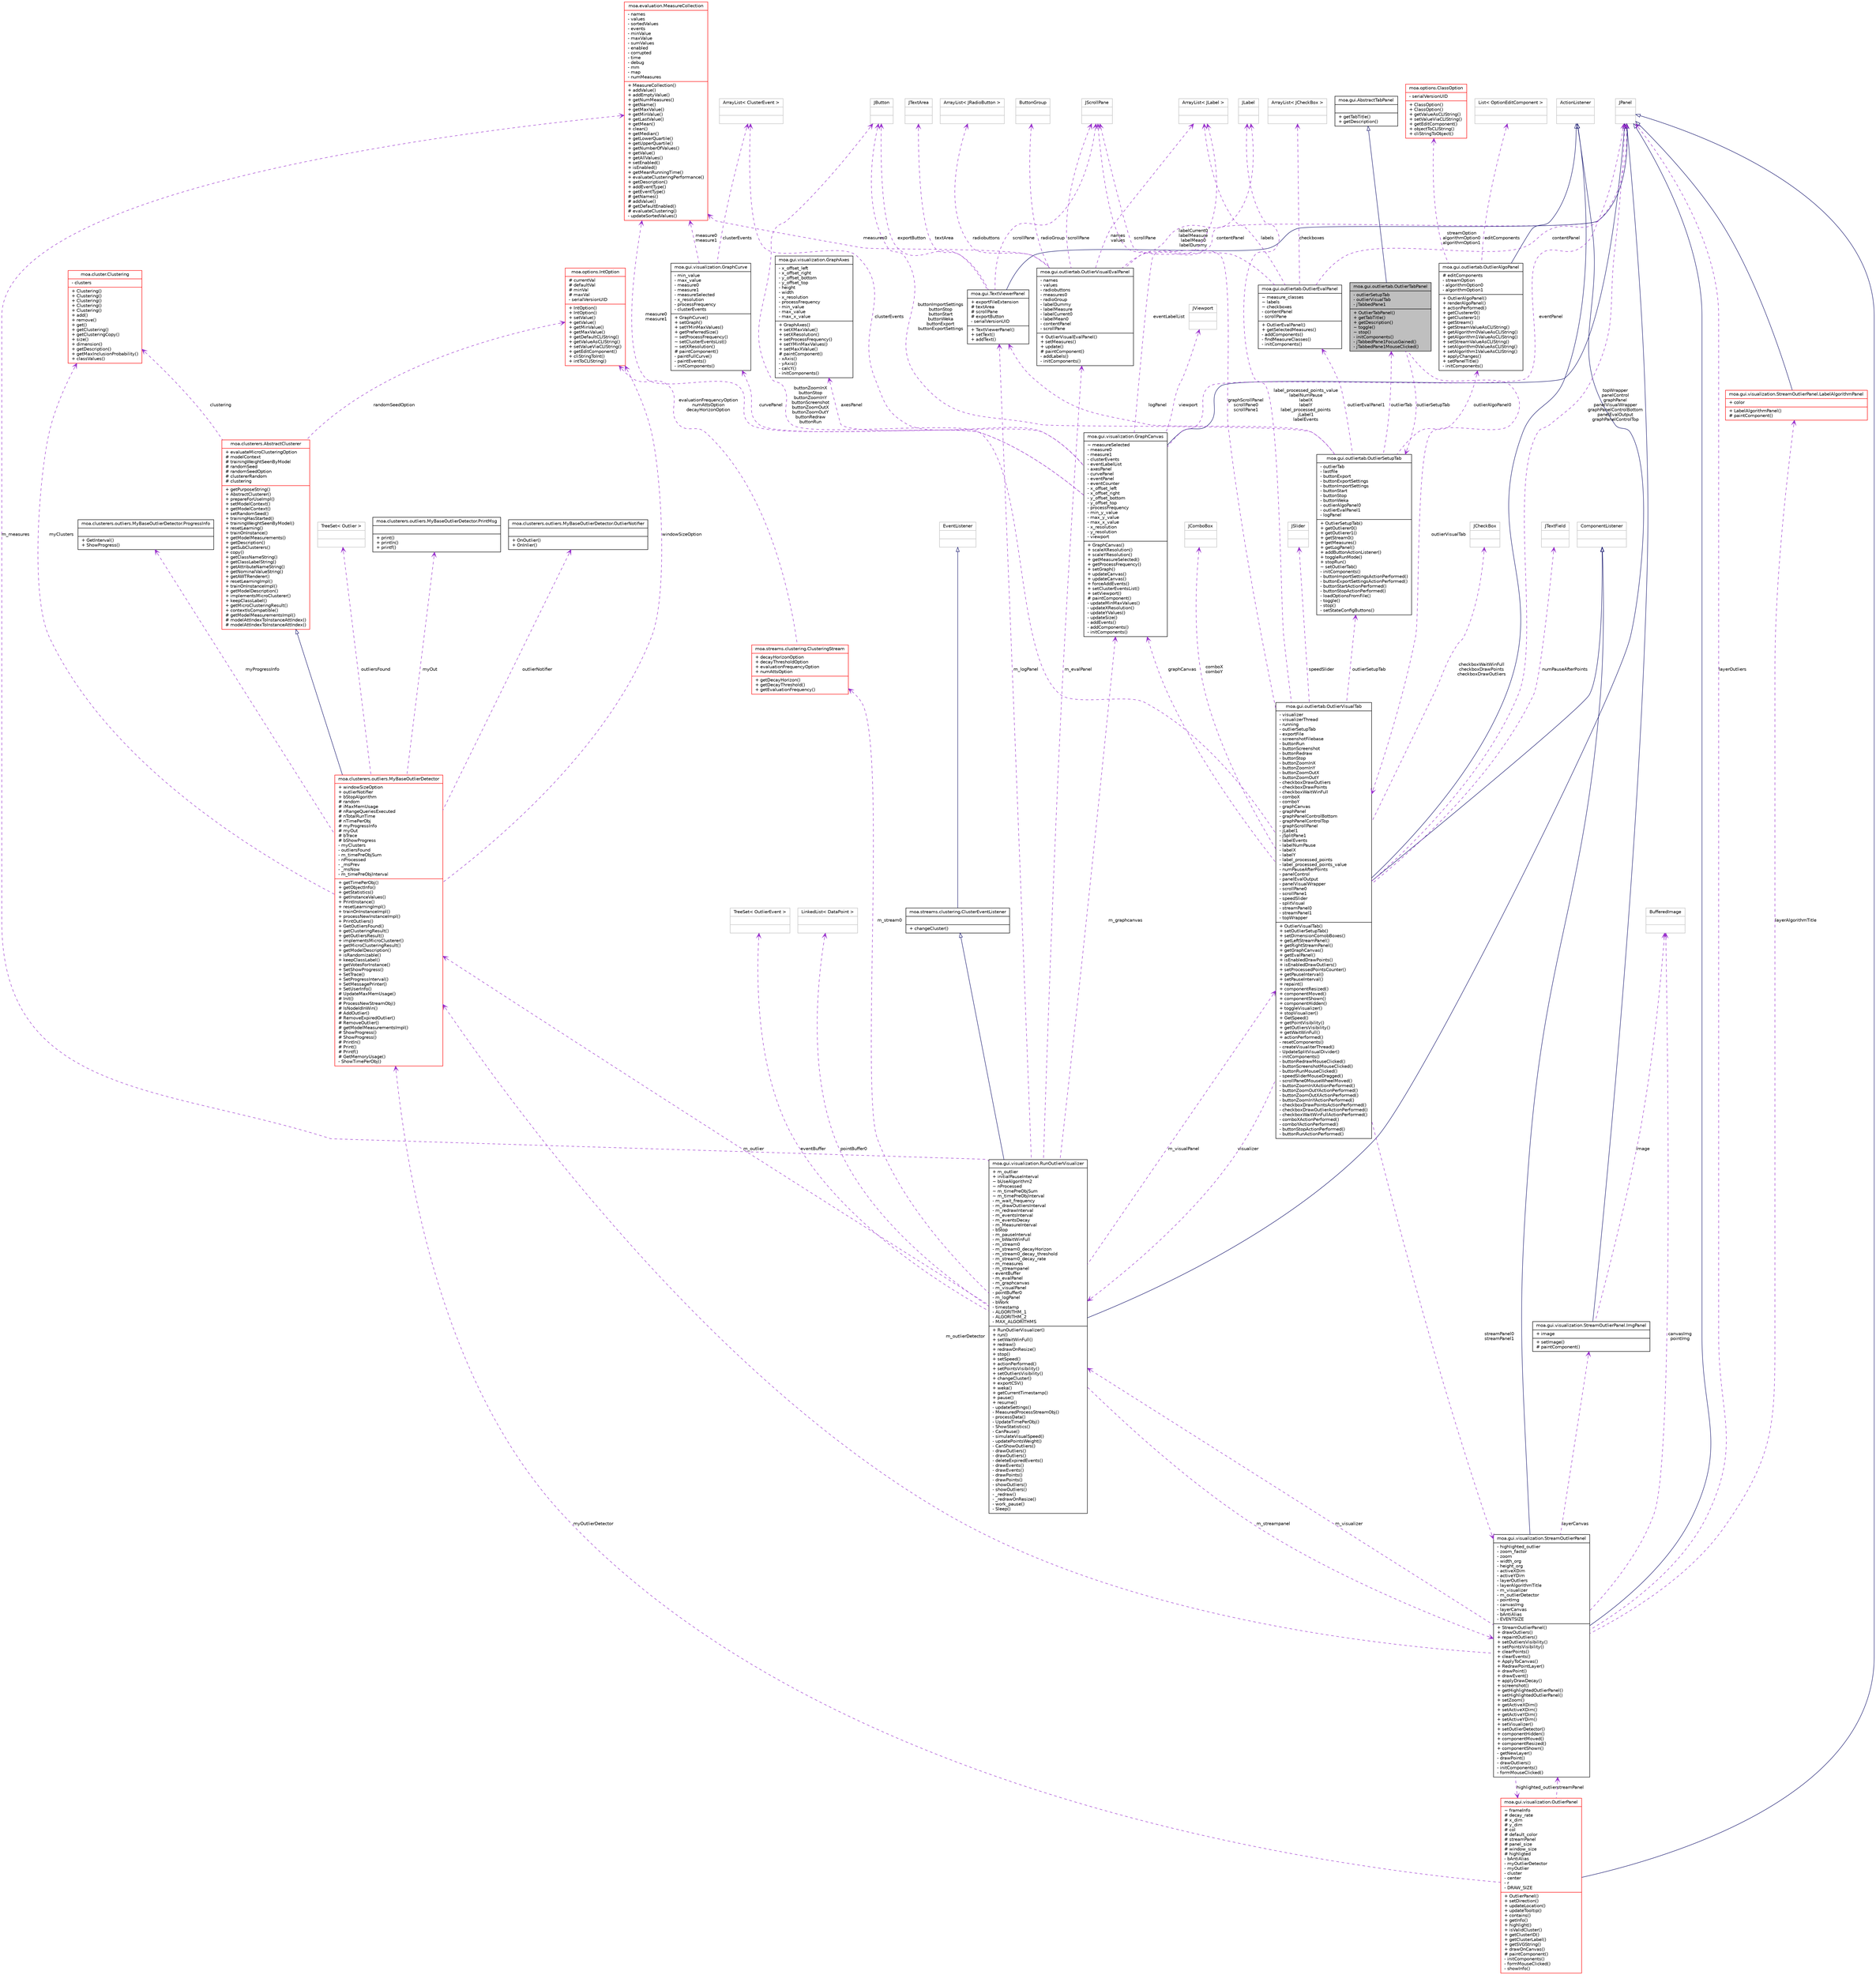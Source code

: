 digraph G
{
  edge [fontname="Helvetica",fontsize="10",labelfontname="Helvetica",labelfontsize="10"];
  node [fontname="Helvetica",fontsize="10",shape=record];
  Node1 [label="{moa.gui.outliertab.OutlierTabPanel\n|- outlierSetupTab\l- outlierVisualTab\l- jTabbedPane1\l|+ OutlierTabPanel()\l+ getTabTitle()\l+ getDescription()\l~ toggle()\l~ stop()\l- initComponents()\l- jTabbedPane1FocusGained()\l- jTabbedPane1MouseClicked()\l}",height=0.2,width=0.4,color="black", fillcolor="grey75", style="filled" fontcolor="black"];
  Node2 -> Node1 [dir=back,color="midnightblue",fontsize="10",style="solid",arrowtail="empty",fontname="Helvetica"];
  Node2 [label="{moa.gui.AbstractTabPanel\n||+ getTabTitle()\l+ getDescription()\l}",height=0.2,width=0.4,color="black", fillcolor="white", style="filled",URL="$classmoa_1_1gui_1_1AbstractTabPanel.html",tooltip="Abstract Tab Panel."];
  Node3 -> Node1 [dir=back,color="darkorchid3",fontsize="10",style="dashed",label="outlierVisualTab",arrowtail="open",fontname="Helvetica"];
  Node3 [label="{moa.gui.outliertab.OutlierVisualTab\n|- visualizer\l- visualizerThread\l- running\l- outlierSetupTab\l- exportFile\l- screenshotFilebase\l- buttonRun\l- buttonScreenshot\l- buttonRedraw\l- buttonStop\l- buttonZoomInX\l- buttonZoomInY\l- buttonZoomOutX\l- buttonZoomOutY\l- checkboxDrawOutliers\l- checkboxDrawPoints\l- checkboxWaitWinFull\l- comboX\l- comboY\l- graphCanvas\l- graphPanel\l- graphPanelControlBottom\l- graphPanelControlTop\l- graphScrollPanel\l- jLabel1\l- jSplitPane1\l- labelEvents\l- labelNumPause\l- labelX\l- labelY\l- label_processed_points\l- label_processed_points_value\l- numPauseAfterPoints\l- panelControl\l- panelEvalOutput\l- panelVisualWrapper\l- scrollPane0\l- scrollPane1\l- speedSlider\l- splitVisual\l- streamPanel0\l- streamPanel1\l- topWrapper\l|+ OutlierVisualTab()\l+ setOutlierSetupTab()\l+ setDimensionComobBoxes()\l+ getLeftStreamPanel()\l+ getRightStreamPanel()\l+ getGraphCanvas()\l+ getEvalPanel()\l+ isEnabledDrawPoints()\l+ isEnabledDrawOutliers()\l+ setProcessedPointsCounter()\l+ getPauseInterval()\l+ setPauseInterval()\l+ repaint()\l+ componentResized()\l+ componentMoved()\l+ componentShown()\l+ componentHidden()\l+ toggleVisualizer()\l+ stopVisualizer()\l+ GetSpeed()\l+ getPointVisibility()\l+ getOutliersVisibility()\l+ getWaitWinFull()\l+ actionPerformed()\l- resetComponents()\l- createVisualiterThread()\l- UpdateSplitVisualDivider()\l- initComponents()\l- buttonRedrawMouseClicked()\l- buttonScreenshotMouseClicked()\l- buttonRunMouseClicked()\l- speedSliderMouseDragged()\l- scrollPane0MouseWheelMoved()\l- buttonZoomInXActionPerformed()\l- buttonZoomOutYActionPerformed()\l- buttonZoomOutXActionPerformed()\l- buttonZoomInYActionPerformed()\l- checkboxDrawPointsActionPerformed()\l- checkboxDrawOutlierActionPerformed()\l- checkboxWaitWinFullActionPerformed()\l- comboXActionPerformed()\l- comboYActionPerformed()\l- buttonStopActionPerformed()\l- buttonRunActionPerformed()\l}",height=0.2,width=0.4,color="black", fillcolor="white", style="filled",URL="$classmoa_1_1gui_1_1outliertab_1_1OutlierVisualTab.html"];
  Node4 -> Node3 [dir=back,color="midnightblue",fontsize="10",style="solid",arrowtail="empty",fontname="Helvetica"];
  Node4 [label="{ActionListener\n||}",height=0.2,width=0.4,color="grey75", fillcolor="white", style="filled"];
  Node5 -> Node3 [dir=back,color="midnightblue",fontsize="10",style="solid",arrowtail="empty",fontname="Helvetica"];
  Node5 [label="{ComponentListener\n||}",height=0.2,width=0.4,color="grey75", fillcolor="white", style="filled"];
  Node6 -> Node3 [dir=back,color="darkorchid3",fontsize="10",style="dashed",label="speedSlider",arrowtail="open",fontname="Helvetica"];
  Node6 [label="{JSlider\n||}",height=0.2,width=0.4,color="grey75", fillcolor="white", style="filled"];
  Node7 -> Node3 [dir=back,color="darkorchid3",fontsize="10",style="dashed",label="checkboxWaitWinFull\ncheckboxDrawPoints\ncheckboxDrawOutliers",arrowtail="open",fontname="Helvetica"];
  Node7 [label="{JCheckBox\n||}",height=0.2,width=0.4,color="grey75", fillcolor="white", style="filled"];
  Node8 -> Node3 [dir=back,color="darkorchid3",fontsize="10",style="dashed",label="buttonZoomInX\nbuttonStop\nbuttonZoomInY\nbuttonScreenshot\nbuttonZoomOutX\nbuttonZoomOutY\nbuttonRedraw\nbuttonRun",arrowtail="open",fontname="Helvetica"];
  Node8 [label="{JButton\n||}",height=0.2,width=0.4,color="grey75", fillcolor="white", style="filled"];
  Node9 -> Node3 [dir=back,color="darkorchid3",fontsize="10",style="dashed",label="numPauseAfterPoints",arrowtail="open",fontname="Helvetica"];
  Node9 [label="{JTextField\n||}",height=0.2,width=0.4,color="grey75", fillcolor="white", style="filled"];
  Node10 -> Node3 [dir=back,color="darkorchid3",fontsize="10",style="dashed",label="visualizer",arrowtail="open",fontname="Helvetica"];
  Node10 [label="{moa.gui.visualization.RunOutlierVisualizer\n|+ m_outlier\l+ initialPauseInterval\l~ bUseAlgorithm2\l~ nProcessed\l~ m_timePreObjSum\l~ m_timePreObjInterval\l- m_wait_frequency\l- m_drawOutliersInterval\l- m_redrawInterval\l- m_eventsInterval\l- m_eventsDecay\l- m_MeasureInterval\l- bStop\l- m_pauseInterval\l- m_bWaitWinFull\l- m_stream0\l- m_stream0_decayHorizon\l- m_stream0_decay_threshold\l- m_stream0_decay_rate\l- m_measures\l- m_streampanel\l- eventBuffer\l- m_evalPanel\l- m_graphcanvas\l- m_visualPanel\l- pointBuffer0\l- m_logPanel\l- bWork\l- timestamp\l- ALGORITHM_1\l- ALGORITHM_2\l- MAX_ALGORITHMS\l|+ RunOutlierVisualizer()\l+ run()\l+ setWaitWinFull()\l+ redraw()\l+ redrawOnResize()\l+ stop()\l+ setSpeed()\l+ actionPerformed()\l+ setPointsVisibility()\l+ setOutliersVisibility()\l+ changeCluster()\l+ exportCSV()\l+ weka()\l+ getCurrentTimestamp()\l+ pause()\l+ resume()\l- updateSettings()\l- MeasuredProcessStreamObj()\l- processData()\l- UpdateTimePerObj()\l- ShowStatistics()\l- CanPause()\l- simulateVisualSpeed()\l- updatePointsWeight()\l- CanShowOutliers()\l- drawOutliers()\l- drawOutliers()\l- deleteExpiredEvents()\l- drawEvents()\l- drawEvents()\l- drawPoints()\l- drawPoints()\l- showOutliers()\l- showOutliers()\l- _redraw()\l- _redrawOnResize()\l- work_pause()\l- Sleep()\l}",height=0.2,width=0.4,color="black", fillcolor="white", style="filled",URL="$classmoa_1_1gui_1_1visualization_1_1RunOutlierVisualizer.html"];
  Node4 -> Node10 [dir=back,color="midnightblue",fontsize="10",style="solid",arrowtail="empty",fontname="Helvetica"];
  Node11 -> Node10 [dir=back,color="midnightblue",fontsize="10",style="solid",arrowtail="empty",fontname="Helvetica"];
  Node11 [label="{moa.streams.clustering.ClusterEventListener\n||+ changeCluster()\l}",height=0.2,width=0.4,color="black", fillcolor="white", style="filled",URL="$interfacemoa_1_1streams_1_1clustering_1_1ClusterEventListener.html"];
  Node12 -> Node11 [dir=back,color="midnightblue",fontsize="10",style="solid",arrowtail="empty",fontname="Helvetica"];
  Node12 [label="{EventListener\n||}",height=0.2,width=0.4,color="grey75", fillcolor="white", style="filled"];
  Node3 -> Node10 [dir=back,color="darkorchid3",fontsize="10",style="dashed",label="m_visualPanel",arrowtail="open",fontname="Helvetica"];
  Node13 -> Node10 [dir=back,color="darkorchid3",fontsize="10",style="dashed",label="m_evalPanel",arrowtail="open",fontname="Helvetica"];
  Node13 [label="{moa.gui.outliertab.OutlierVisualEvalPanel\n|- names\l- values\l- radiobuttons\l- measures0\l- radioGroup\l- labelDummy\l- labelMeasure\l- labelCurrent0\l- labelMean0\l- contentPanel\l- scrollPane\l|+ OutlierVisualEvalPanel()\l+ setMeasures()\l+ update()\l# paintComponent()\l- addLabels()\l- initComponents()\l}",height=0.2,width=0.4,color="black", fillcolor="white", style="filled",URL="$classmoa_1_1gui_1_1outliertab_1_1OutlierVisualEvalPanel.html"];
  Node14 -> Node13 [dir=back,color="darkorchid3",fontsize="10",style="dashed",label="radiobuttons",arrowtail="open",fontname="Helvetica"];
  Node14 [label="{ArrayList\< JRadioButton \>\n||}",height=0.2,width=0.4,color="grey75", fillcolor="white", style="filled"];
  Node15 -> Node13 [dir=back,color="darkorchid3",fontsize="10",style="dashed",label="radioGroup",arrowtail="open",fontname="Helvetica"];
  Node15 [label="{ButtonGroup\n||}",height=0.2,width=0.4,color="grey75", fillcolor="white", style="filled"];
  Node16 -> Node13 [dir=back,color="darkorchid3",fontsize="10",style="dashed",label="names\nvalues",arrowtail="open",fontname="Helvetica"];
  Node16 [label="{ArrayList\< JLabel \>\n||}",height=0.2,width=0.4,color="grey75", fillcolor="white", style="filled"];
  Node17 -> Node13 [dir=back,color="darkorchid3",fontsize="10",style="dashed",label="measures0",arrowtail="open",fontname="Helvetica"];
  Node17 [label="{moa.evaluation.MeasureCollection\n|- names\l- values\l- sortedValues\l- events\l- minValue\l- maxValue\l- sumValues\l- enabled\l- corrupted\l- time\l- debug\l- mm\l- map\l- numMeasures\l|+ MeasureCollection()\l+ addValue()\l+ addEmptyValue()\l+ getNumMeasures()\l+ getName()\l+ getMaxValue()\l+ getMinValue()\l+ getLastValue()\l+ getMean()\l+ clean()\l+ getMedian()\l+ getLowerQuartile()\l+ getUpperQuartile()\l+ getNumberOfValues()\l+ getValue()\l+ getAllValues()\l+ setEnabled()\l+ isEnabled()\l+ getMeanRunningTime()\l+ evaluateClusteringPerformance()\l+ getDescription()\l+ addEventType()\l+ getEventType()\l# getNames()\l# addValue()\l# getDefaultEnabled()\l# evaluateClustering()\l- updateSortedValues()\l}",height=0.2,width=0.4,color="red", fillcolor="white", style="filled",URL="$classmoa_1_1evaluation_1_1MeasureCollection.html"];
  Node18 -> Node13 [dir=back,color="darkorchid3",fontsize="10",style="dashed",label="labelCurrent0\nlabelMeasure\nlabelMean0\nlabelDummy",arrowtail="open",fontname="Helvetica"];
  Node18 [label="{JLabel\n||}",height=0.2,width=0.4,color="grey75", fillcolor="white", style="filled"];
  Node19 -> Node13 [dir=back,color="darkorchid3",fontsize="10",style="dashed",label="contentPanel",arrowtail="open",fontname="Helvetica"];
  Node19 [label="{JPanel\n||}",height=0.2,width=0.4,color="grey75", fillcolor="white", style="filled"];
  Node20 -> Node13 [dir=back,color="darkorchid3",fontsize="10",style="dashed",label="scrollPane",arrowtail="open",fontname="Helvetica"];
  Node20 [label="{JScrollPane\n||}",height=0.2,width=0.4,color="grey75", fillcolor="white", style="filled"];
  Node21 -> Node10 [dir=back,color="darkorchid3",fontsize="10",style="dashed",label="m_outlier",arrowtail="open",fontname="Helvetica"];
  Node21 [label="{moa.clusterers.outliers.MyBaseOutlierDetector\n|+ windowSizeOption\l+ outlierNotifier\l+ bStopAlgorithm\l# random\l# iMaxMemUsage\l# nRangeQueriesExecuted\l# nTotalRunTime\l# nTimePerObj\l# myProgressInfo\l# myOut\l# bTrace\l# bShowProgress\l- myClusters\l- outliersFound\l- m_timePreObjSum\l- nProcessed\l- _msPrev\l- _msNow\l- m_timePreObjInterval\l|+ getTimePerObj()\l+ getObjectInfo()\l+ getStatistics()\l+ getInstanceValues()\l+ PrintInstance()\l+ resetLearningImpl()\l+ trainOnInstanceImpl()\l+ processNewInstanceImpl()\l+ PrintOutliers()\l+ GetOutliersFound()\l+ getClusteringResult()\l+ getOutliersResult()\l+ implementsMicroClusterer()\l+ getMicroClusteringResult()\l+ getModelDescription()\l+ isRandomizable()\l+ keepClassLabel()\l+ getVotesForInstance()\l+ SetShowProgress()\l+ SetTrace()\l+ SetProgressInterval()\l+ SetMessagePrinter()\l+ SetUserInfo()\l# UpdateMaxMemUsage()\l# Init()\l# ProcessNewStreamObj()\l# IsNodeIdInWin()\l# AddOutlier()\l# RemoveExpiredOutlier()\l# RemoveOutlier()\l# getModelMeasurementsImpl()\l# ShowProgress()\l# ShowProgress()\l# Println()\l# Print()\l# Printf()\l# GetMemoryUsage()\l- ShowTimePerObj()\l}",height=0.2,width=0.4,color="red", fillcolor="white", style="filled",URL="$classmoa_1_1clusterers_1_1outliers_1_1MyBaseOutlierDetector.html"];
  Node22 -> Node21 [dir=back,color="midnightblue",fontsize="10",style="solid",arrowtail="empty",fontname="Helvetica"];
  Node22 [label="{moa.clusterers.AbstractClusterer\n|+ evaluateMicroClusteringOption\l# modelContext\l# trainingWeightSeenByModel\l# randomSeed\l# randomSeedOption\l# clustererRandom\l# clustering\l|+ getPurposeString()\l+ AbstractClusterer()\l+ prepareForUseImpl()\l+ setModelContext()\l+ getModelContext()\l+ setRandomSeed()\l+ trainingHasStarted()\l+ trainingWeightSeenByModel()\l+ resetLearning()\l+ trainOnInstance()\l+ getModelMeasurements()\l+ getDescription()\l+ getSubClusterers()\l+ copy()\l+ getClassNameString()\l+ getClassLabelString()\l+ getAttributeNameString()\l+ getNominalValueString()\l+ getAWTRenderer()\l+ resetLearningImpl()\l+ trainOnInstanceImpl()\l+ getModelDescription()\l+ implementsMicroClusterer()\l+ keepClassLabel()\l+ getMicroClusteringResult()\l+ contextIsCompatible()\l# getModelMeasurementsImpl()\l# modelAttIndexToInstanceAttIndex()\l# modelAttIndexToInstanceAttIndex()\l}",height=0.2,width=0.4,color="red", fillcolor="white", style="filled",URL="$classmoa_1_1clusterers_1_1AbstractClusterer.html"];
  Node23 -> Node22 [dir=back,color="darkorchid3",fontsize="10",style="dashed",label="clustering",arrowtail="open",fontname="Helvetica"];
  Node23 [label="{moa.cluster.Clustering\n|- clusters\l|+ Clustering()\l+ Clustering()\l+ Clustering()\l+ Clustering()\l+ Clustering()\l+ add()\l+ remove()\l+ get()\l+ getClustering()\l+ getClusteringCopy()\l+ size()\l+ dimension()\l+ getDescription()\l+ getMaxInclusionProbability()\l+ classValues()\l}",height=0.2,width=0.4,color="red", fillcolor="white", style="filled",URL="$classmoa_1_1cluster_1_1Clustering.html"];
  Node24 -> Node22 [dir=back,color="darkorchid3",fontsize="10",style="dashed",label="randomSeedOption",arrowtail="open",fontname="Helvetica"];
  Node24 [label="{moa.options.IntOption\n|# currentVal\l# defaultVal\l# minVal\l# maxVal\l- serialVersionUID\l|+ IntOption()\l+ IntOption()\l+ setValue()\l+ getValue()\l+ getMinValue()\l+ getMaxValue()\l+ getDefaultCLIString()\l+ getValueAsCLIString()\l+ setValueViaCLIString()\l+ getEditComponent()\l+ cliStringToInt()\l+ intToCLIString()\l}",height=0.2,width=0.4,color="red", fillcolor="white", style="filled",URL="$classmoa_1_1options_1_1IntOption.html",tooltip="Int option."];
  Node25 -> Node21 [dir=back,color="darkorchid3",fontsize="10",style="dashed",label="outliersFound",arrowtail="open",fontname="Helvetica"];
  Node25 [label="{TreeSet\< Outlier \>\n||}",height=0.2,width=0.4,color="grey75", fillcolor="white", style="filled"];
  Node26 -> Node21 [dir=back,color="darkorchid3",fontsize="10",style="dashed",label="myOut",arrowtail="open",fontname="Helvetica"];
  Node26 [label="{moa.clusterers.outliers.MyBaseOutlierDetector.PrintMsg\n||+ print()\l+ println()\l+ printf()\l}",height=0.2,width=0.4,color="black", fillcolor="white", style="filled",URL="$interfacemoa_1_1clusterers_1_1outliers_1_1MyBaseOutlierDetector_1_1PrintMsg.html"];
  Node23 -> Node21 [dir=back,color="darkorchid3",fontsize="10",style="dashed",label="myClusters",arrowtail="open",fontname="Helvetica"];
  Node24 -> Node21 [dir=back,color="darkorchid3",fontsize="10",style="dashed",label="windowSizeOption",arrowtail="open",fontname="Helvetica"];
  Node27 -> Node21 [dir=back,color="darkorchid3",fontsize="10",style="dashed",label="outlierNotifier",arrowtail="open",fontname="Helvetica"];
  Node27 [label="{moa.clusterers.outliers.MyBaseOutlierDetector.OutlierNotifier\n||+ OnOutlier()\l+ OnInlier()\l}",height=0.2,width=0.4,color="black", fillcolor="white", style="filled",URL="$classmoa_1_1clusterers_1_1outliers_1_1MyBaseOutlierDetector_1_1OutlierNotifier.html"];
  Node28 -> Node21 [dir=back,color="darkorchid3",fontsize="10",style="dashed",label="myProgressInfo",arrowtail="open",fontname="Helvetica"];
  Node28 [label="{moa.clusterers.outliers.MyBaseOutlierDetector.ProgressInfo\n||+ GetInterval()\l+ ShowProgress()\l}",height=0.2,width=0.4,color="black", fillcolor="white", style="filled",URL="$interfacemoa_1_1clusterers_1_1outliers_1_1MyBaseOutlierDetector_1_1ProgressInfo.html"];
  Node29 -> Node10 [dir=back,color="darkorchid3",fontsize="10",style="dashed",label="m_logPanel",arrowtail="open",fontname="Helvetica"];
  Node29 [label="{moa.gui.TextViewerPanel\n|+ exportFileExtension\l# textArea\l# scrollPane\l# exportButton\l- serialVersionUID\l|+ TextViewerPanel()\l+ setText()\l+ addText()\l}",height=0.2,width=0.4,color="black", fillcolor="white", style="filled",URL="$classmoa_1_1gui_1_1TextViewerPanel.html",tooltip="This panel displays text."];
  Node19 -> Node29 [dir=back,color="midnightblue",fontsize="10",style="solid",arrowtail="empty",fontname="Helvetica"];
  Node8 -> Node29 [dir=back,color="darkorchid3",fontsize="10",style="dashed",label="exportButton",arrowtail="open",fontname="Helvetica"];
  Node30 -> Node29 [dir=back,color="darkorchid3",fontsize="10",style="dashed",label="textArea",arrowtail="open",fontname="Helvetica"];
  Node30 [label="{JTextArea\n||}",height=0.2,width=0.4,color="grey75", fillcolor="white", style="filled"];
  Node20 -> Node29 [dir=back,color="darkorchid3",fontsize="10",style="dashed",label="scrollPane",arrowtail="open",fontname="Helvetica"];
  Node31 -> Node10 [dir=back,color="darkorchid3",fontsize="10",style="dashed",label="eventBuffer",arrowtail="open",fontname="Helvetica"];
  Node31 [label="{TreeSet\< OutlierEvent \>\n||}",height=0.2,width=0.4,color="grey75", fillcolor="white", style="filled"];
  Node17 -> Node10 [dir=back,color="darkorchid3",fontsize="10",style="dashed",label="m_measures",arrowtail="open",fontname="Helvetica"];
  Node32 -> Node10 [dir=back,color="darkorchid3",fontsize="10",style="dashed",label="m_stream0",arrowtail="open",fontname="Helvetica"];
  Node32 [label="{moa.streams.clustering.ClusteringStream\n|+ decayHorizonOption\l+ decayThresholdOption\l+ evaluationFrequencyOption\l+ numAttsOption\l|+ getDecayHorizon()\l+ getDecayThreshold()\l+ getEvaluationFrequency()\l}",height=0.2,width=0.4,color="red", fillcolor="white", style="filled",URL="$classmoa_1_1streams_1_1clustering_1_1ClusteringStream.html"];
  Node24 -> Node32 [dir=back,color="darkorchid3",fontsize="10",style="dashed",label="evaluationFrequencyOption\nnumAttsOption\ndecayHorizonOption",arrowtail="open",fontname="Helvetica"];
  Node33 -> Node10 [dir=back,color="darkorchid3",fontsize="10",style="dashed",label="m_graphcanvas",arrowtail="open",fontname="Helvetica"];
  Node33 [label="{moa.gui.visualization.GraphCanvas\n|~ measureSelected\l- measure0\l- measure1\l- clusterEvents\l- eventLabelList\l- axesPanel\l- curvePanel\l- eventPanel\l- eventCounter\l- x_offset_left\l- x_offset_right\l- y_offset_bottom\l- y_offset_top\l- processFrequency\l- min_y_value\l- max_y_value\l- max_x_value\l- x_resolution\l- y_resolution\l- viewport\l|+ GraphCanvas()\l+ scaleXResolution()\l+ scaleYResolution()\l+ getMeasureSelected()\l+ getProcessFrequency()\l+ setGraph()\l+ updateCanvas()\l+ updateCanvas()\l+ forceAddEvents()\l+ setClusterEventsList()\l+ setViewport()\l# paintComponent()\l- updateMinMaxValues()\l- updateXResolution()\l- updateYValues()\l- updateSize()\l- addEvents()\l- addComponents()\l- initComponents()\l}",height=0.2,width=0.4,color="black", fillcolor="white", style="filled",URL="$classmoa_1_1gui_1_1visualization_1_1GraphCanvas.html"];
  Node19 -> Node33 [dir=back,color="midnightblue",fontsize="10",style="solid",arrowtail="empty",fontname="Helvetica"];
  Node34 -> Node33 [dir=back,color="darkorchid3",fontsize="10",style="dashed",label="curvePanel",arrowtail="open",fontname="Helvetica"];
  Node34 [label="{moa.gui.visualization.GraphCurve\n|- min_value\l- max_value\l- measure0\l- measure1\l- measureSelected\l- x_resolution\l- processFrequency\l- clusterEvents\l|+ GraphCurve()\l+ setGraph()\l+ setYMinMaxValues()\l+ getPreferredSize()\l~ setProcessFrequency()\l~ setClusterEventsList()\l~ setXResolution()\l# paintComponent()\l- paintFullCurve()\l- paintEvents()\l- initComponents()\l}",height=0.2,width=0.4,color="black", fillcolor="white", style="filled",URL="$classmoa_1_1gui_1_1visualization_1_1GraphCurve.html"];
  Node17 -> Node34 [dir=back,color="darkorchid3",fontsize="10",style="dashed",label="measure0\nmeasure1",arrowtail="open",fontname="Helvetica"];
  Node35 -> Node34 [dir=back,color="darkorchid3",fontsize="10",style="dashed",label="clusterEvents",arrowtail="open",fontname="Helvetica"];
  Node35 [label="{ArrayList\< ClusterEvent \>\n||}",height=0.2,width=0.4,color="grey75", fillcolor="white", style="filled"];
  Node16 -> Node33 [dir=back,color="darkorchid3",fontsize="10",style="dashed",label="eventLabelList",arrowtail="open",fontname="Helvetica"];
  Node36 -> Node33 [dir=back,color="darkorchid3",fontsize="10",style="dashed",label="viewport",arrowtail="open",fontname="Helvetica"];
  Node36 [label="{JViewport\n||}",height=0.2,width=0.4,color="grey75", fillcolor="white", style="filled"];
  Node17 -> Node33 [dir=back,color="darkorchid3",fontsize="10",style="dashed",label="measure0\nmeasure1",arrowtail="open",fontname="Helvetica"];
  Node19 -> Node33 [dir=back,color="darkorchid3",fontsize="10",style="dashed",label="eventPanel",arrowtail="open",fontname="Helvetica"];
  Node37 -> Node33 [dir=back,color="darkorchid3",fontsize="10",style="dashed",label="axesPanel",arrowtail="open",fontname="Helvetica"];
  Node37 [label="{moa.gui.visualization.GraphAxes\n|- x_offset_left\l- x_offset_right\l- y_offset_bottom\l- y_offset_top\l- height\l- width\l- x_resolution\l- processFrequency\l- min_value\l- max_value\l- max_x_value\l|+ GraphAxes()\l+ setXMaxValue()\l+ setXResolution()\l+ setProcessFrequency()\l+ setYMinMaxValues()\l+ setMaxXValue()\l# paintComponent()\l- xAxis()\l- yAxis()\l- calcY()\l- initComponents()\l}",height=0.2,width=0.4,color="black", fillcolor="white", style="filled",URL="$classmoa_1_1gui_1_1visualization_1_1GraphAxes.html"];
  Node35 -> Node33 [dir=back,color="darkorchid3",fontsize="10",style="dashed",label="clusterEvents",arrowtail="open",fontname="Helvetica"];
  Node38 -> Node10 [dir=back,color="darkorchid3",fontsize="10",style="dashed",label="m_streampanel",arrowtail="open",fontname="Helvetica"];
  Node38 [label="{moa.gui.visualization.StreamOutlierPanel\n|- highlighted_outlier\l- zoom_factor\l- zoom\l- width_org\l- height_org\l- activeXDim\l- activeYDim\l- layerOutliers\l- layerAlgorithmTitle\l- m_visualizer\l- m_outlierDetector\l- pointImg\l- canvasImg\l- layerCanvas\l- bAntiAlias\l- EVENTSIZE\l|+ StreamOutlierPanel()\l+ drawOutliers()\l+ repaintOutliers()\l+ setOutliersVisibility()\l+ setPointsVisibility()\l+ clearPoints()\l+ clearEvents()\l+ ApplyToCanvas()\l+ RedrawPointLayer()\l+ drawPoint()\l+ drawEvent()\l+ applyDrawDecay()\l+ screenshot()\l+ getHighlightedOutlierPanel()\l+ setHighlightedOutlierPanel()\l+ setZoom()\l+ getActiveXDim()\l+ setActiveXDim()\l+ getActiveYDim()\l+ setActiveYDim()\l+ setVisualizer()\l+ setOutlierDetector()\l+ componentHidden()\l+ componentMoved()\l+ componentResized()\l+ componentShown()\l- getNewLayer()\l- drawPoint()\l- drawOutliers()\l- initComponents()\l- formMouseClicked()\l}",height=0.2,width=0.4,color="black", fillcolor="white", style="filled",URL="$classmoa_1_1gui_1_1visualization_1_1StreamOutlierPanel.html"];
  Node19 -> Node38 [dir=back,color="midnightblue",fontsize="10",style="solid",arrowtail="empty",fontname="Helvetica"];
  Node5 -> Node38 [dir=back,color="midnightblue",fontsize="10",style="solid",arrowtail="empty",fontname="Helvetica"];
  Node10 -> Node38 [dir=back,color="darkorchid3",fontsize="10",style="dashed",label="m_visualizer",arrowtail="open",fontname="Helvetica"];
  Node39 -> Node38 [dir=back,color="darkorchid3",fontsize="10",style="dashed",label="layerCanvas",arrowtail="open",fontname="Helvetica"];
  Node39 [label="{moa.gui.visualization.StreamOutlierPanel.ImgPanel\n|+ image\l|+ setImage()\l# paintComponent()\l}",height=0.2,width=0.4,color="black", fillcolor="white", style="filled",URL="$classmoa_1_1gui_1_1visualization_1_1StreamOutlierPanel_1_1ImgPanel.html"];
  Node19 -> Node39 [dir=back,color="midnightblue",fontsize="10",style="solid",arrowtail="empty",fontname="Helvetica"];
  Node40 -> Node39 [dir=back,color="darkorchid3",fontsize="10",style="dashed",label="image",arrowtail="open",fontname="Helvetica"];
  Node40 [label="{BufferedImage\n||}",height=0.2,width=0.4,color="grey75", fillcolor="white", style="filled"];
  Node21 -> Node38 [dir=back,color="darkorchid3",fontsize="10",style="dashed",label="m_outlierDetector",arrowtail="open",fontname="Helvetica"];
  Node41 -> Node38 [dir=back,color="darkorchid3",fontsize="10",style="dashed",label="highlighted_outlier",arrowtail="open",fontname="Helvetica"];
  Node41 [label="{moa.gui.visualization.OutlierPanel\n|~ frameInfo\l# decay_rate\l# x_dim\l# y_dim\l# col\l# default_color\l# streamPanel\l# panel_size\l# window_size\l# highligted\l- bAntiAlias\l- myOutlierDetector\l- myOutlier\l- cluster\l- center\l- r\l- DRAW_SIZE\l|+ OutlierPanel()\l+ setDirection()\l+ updateLocation()\l+ updateTooltip()\l+ contains()\l+ getInfo()\l+ highlight()\l+ isValidCluster()\l+ getClusterID()\l+ getClusterLabel()\l+ getSVGString()\l+ drawOnCanvas()\l# paintComponent()\l- initComponents()\l- formMouseClicked()\l- showInfo()\l}",height=0.2,width=0.4,color="red", fillcolor="white", style="filled",URL="$classmoa_1_1gui_1_1visualization_1_1OutlierPanel.html"];
  Node19 -> Node41 [dir=back,color="midnightblue",fontsize="10",style="solid",arrowtail="empty",fontname="Helvetica"];
  Node21 -> Node41 [dir=back,color="darkorchid3",fontsize="10",style="dashed",label="myOutlierDetector",arrowtail="open",fontname="Helvetica"];
  Node38 -> Node41 [dir=back,color="darkorchid3",fontsize="10",style="dashed",label="streamPanel",arrowtail="open",fontname="Helvetica"];
  Node40 -> Node38 [dir=back,color="darkorchid3",fontsize="10",style="dashed",label="canvasImg\npointImg",arrowtail="open",fontname="Helvetica"];
  Node19 -> Node38 [dir=back,color="darkorchid3",fontsize="10",style="dashed",label="layerOutliers",arrowtail="open",fontname="Helvetica"];
  Node42 -> Node38 [dir=back,color="darkorchid3",fontsize="10",style="dashed",label="layerAlgorithmTitle",arrowtail="open",fontname="Helvetica"];
  Node42 [label="{moa.gui.visualization.StreamOutlierPanel.LabelAlgorithmPanel\n|+ color\l|+ LabelAlgorithmPanel()\l# paintComponent()\l}",height=0.2,width=0.4,color="red", fillcolor="white", style="filled",URL="$classmoa_1_1gui_1_1visualization_1_1StreamOutlierPanel_1_1LabelAlgorithmPanel.html"];
  Node19 -> Node42 [dir=back,color="midnightblue",fontsize="10",style="solid",arrowtail="empty",fontname="Helvetica"];
  Node43 -> Node10 [dir=back,color="darkorchid3",fontsize="10",style="dashed",label="pointBuffer0",arrowtail="open",fontname="Helvetica"];
  Node43 [label="{LinkedList\< DataPoint \>\n||}",height=0.2,width=0.4,color="grey75", fillcolor="white", style="filled"];
  Node44 -> Node3 [dir=back,color="darkorchid3",fontsize="10",style="dashed",label="outlierSetupTab",arrowtail="open",fontname="Helvetica"];
  Node44 [label="{moa.gui.outliertab.OutlierSetupTab\n|- outlierTab\l- lastfile\l- buttonExport\l- buttonExportSettings\l- buttonImportSettings\l- buttonStart\l- buttonStop\l- buttonWeka\l- outlierAlgoPanel0\l- outlierEvalPanel1\l- logPanel\l|+ OutlierSetupTab()\l+ getOutlierer0()\l+ getOutlierer1()\l+ getStream0()\l+ getMeasures()\l+ getLogPanel()\l+ addButtonActionListener()\l+ toggleRunMode()\l+ stopRun()\l~ setOutlierTab()\l- initComponents()\l- buttonImportSettingsActionPerformed()\l- buttonExportSettingsActionPerformed()\l- buttonStartActionPerformed()\l- buttonStopActionPerformed()\l- loadOptionsFromFile()\l- toggle()\l- stop()\l- setStateConfigButtons()\l}",height=0.2,width=0.4,color="black", fillcolor="white", style="filled",URL="$classmoa_1_1gui_1_1outliertab_1_1OutlierSetupTab.html"];
  Node45 -> Node44 [dir=back,color="darkorchid3",fontsize="10",style="dashed",label="outlierAlgoPanel0",arrowtail="open",fontname="Helvetica"];
  Node45 [label="{moa.gui.outliertab.OutlierAlgoPanel\n|# editComponents\l- streamOption\l- algorithmOption0\l- algorithmOption1\l|+ OutlierAlgoPanel()\l+ renderAlgoPanel()\l+ actionPerformed()\l+ getClusterer0()\l+ getClusterer1()\l+ getStream()\l+ getStreamValueAsCLIString()\l+ getAlgorithm0ValueAsCLIString()\l+ getAlgorithm1ValueAsCLIString()\l+ setStreamValueAsCLIString()\l+ setAlgorithm0ValueAsCLIString()\l+ setAlgorithm1ValueAsCLIString()\l+ applyChanges()\l+ setPanelTitle()\l- initComponents()\l}",height=0.2,width=0.4,color="black", fillcolor="white", style="filled",URL="$classmoa_1_1gui_1_1outliertab_1_1OutlierAlgoPanel.html"];
  Node4 -> Node45 [dir=back,color="midnightblue",fontsize="10",style="solid",arrowtail="empty",fontname="Helvetica"];
  Node46 -> Node45 [dir=back,color="darkorchid3",fontsize="10",style="dashed",label="streamOption\nalgorithmOption0\nalgorithmOption1",arrowtail="open",fontname="Helvetica"];
  Node46 [label="{moa.options.ClassOption\n|- serialVersionUID\l|+ ClassOption()\l+ ClassOption()\l+ getValueAsCLIString()\l+ setValueViaCLIString()\l+ getEditComponent()\l+ objectToCLIString()\l+ cliStringToObject()\l}",height=0.2,width=0.4,color="red", fillcolor="white", style="filled",URL="$classmoa_1_1options_1_1ClassOption.html",tooltip="Class option."];
  Node47 -> Node45 [dir=back,color="darkorchid3",fontsize="10",style="dashed",label="editComponents",arrowtail="open",fontname="Helvetica"];
  Node47 [label="{List\< OptionEditComponent \>\n||}",height=0.2,width=0.4,color="grey75", fillcolor="white", style="filled"];
  Node8 -> Node44 [dir=back,color="darkorchid3",fontsize="10",style="dashed",label="buttonImportSettings\nbuttonStop\nbuttonStart\nbuttonWeka\nbuttonExport\nbuttonExportSettings",arrowtail="open",fontname="Helvetica"];
  Node29 -> Node44 [dir=back,color="darkorchid3",fontsize="10",style="dashed",label="logPanel",arrowtail="open",fontname="Helvetica"];
  Node48 -> Node44 [dir=back,color="darkorchid3",fontsize="10",style="dashed",label="outlierEvalPanel1",arrowtail="open",fontname="Helvetica"];
  Node48 [label="{moa.gui.outliertab.OutlierEvalPanel\n|~ measure_classes\l~ labels\l~ checkboxes\l- contentPanel\l- scrollPane\l|+ OutlierEvalPanel()\l+ getSelectedMeasures()\l- addComponents()\l- findMeasureClasses()\l- initComponents()\l}",height=0.2,width=0.4,color="black", fillcolor="white", style="filled",URL="$classmoa_1_1gui_1_1outliertab_1_1OutlierEvalPanel.html"];
  Node49 -> Node48 [dir=back,color="darkorchid3",fontsize="10",style="dashed",label="checkboxes",arrowtail="open",fontname="Helvetica"];
  Node49 [label="{ArrayList\< JCheckBox \>\n||}",height=0.2,width=0.4,color="grey75", fillcolor="white", style="filled"];
  Node16 -> Node48 [dir=back,color="darkorchid3",fontsize="10",style="dashed",label="labels",arrowtail="open",fontname="Helvetica"];
  Node19 -> Node48 [dir=back,color="darkorchid3",fontsize="10",style="dashed",label="contentPanel",arrowtail="open",fontname="Helvetica"];
  Node20 -> Node48 [dir=back,color="darkorchid3",fontsize="10",style="dashed",label="scrollPane",arrowtail="open",fontname="Helvetica"];
  Node1 -> Node44 [dir=back,color="darkorchid3",fontsize="10",style="dashed",label="outlierTab",arrowtail="open",fontname="Helvetica"];
  Node50 -> Node3 [dir=back,color="darkorchid3",fontsize="10",style="dashed",label="comboX\ncomboY",arrowtail="open",fontname="Helvetica"];
  Node50 [label="{JComboBox\n||}",height=0.2,width=0.4,color="grey75", fillcolor="white", style="filled"];
  Node18 -> Node3 [dir=back,color="darkorchid3",fontsize="10",style="dashed",label="label_processed_points_value\nlabelNumPause\nlabelX\nlabelY\nlabel_processed_points\njLabel1\nlabelEvents",arrowtail="open",fontname="Helvetica"];
  Node33 -> Node3 [dir=back,color="darkorchid3",fontsize="10",style="dashed",label="graphCanvas",arrowtail="open",fontname="Helvetica"];
  Node38 -> Node3 [dir=back,color="darkorchid3",fontsize="10",style="dashed",label="streamPanel0\nstreamPanel1",arrowtail="open",fontname="Helvetica"];
  Node19 -> Node3 [dir=back,color="darkorchid3",fontsize="10",style="dashed",label="topWrapper\npanelControl\ngraphPanel\npanelVisualWrapper\ngraphPanelControlBottom\npanelEvalOutput\ngraphPanelControlTop",arrowtail="open",fontname="Helvetica"];
  Node20 -> Node3 [dir=back,color="darkorchid3",fontsize="10",style="dashed",label="graphScrollPanel\nscrollPane0\nscrollPane1",arrowtail="open",fontname="Helvetica"];
  Node44 -> Node1 [dir=back,color="darkorchid3",fontsize="10",style="dashed",label="outlierSetupTab",arrowtail="open",fontname="Helvetica"];
}

